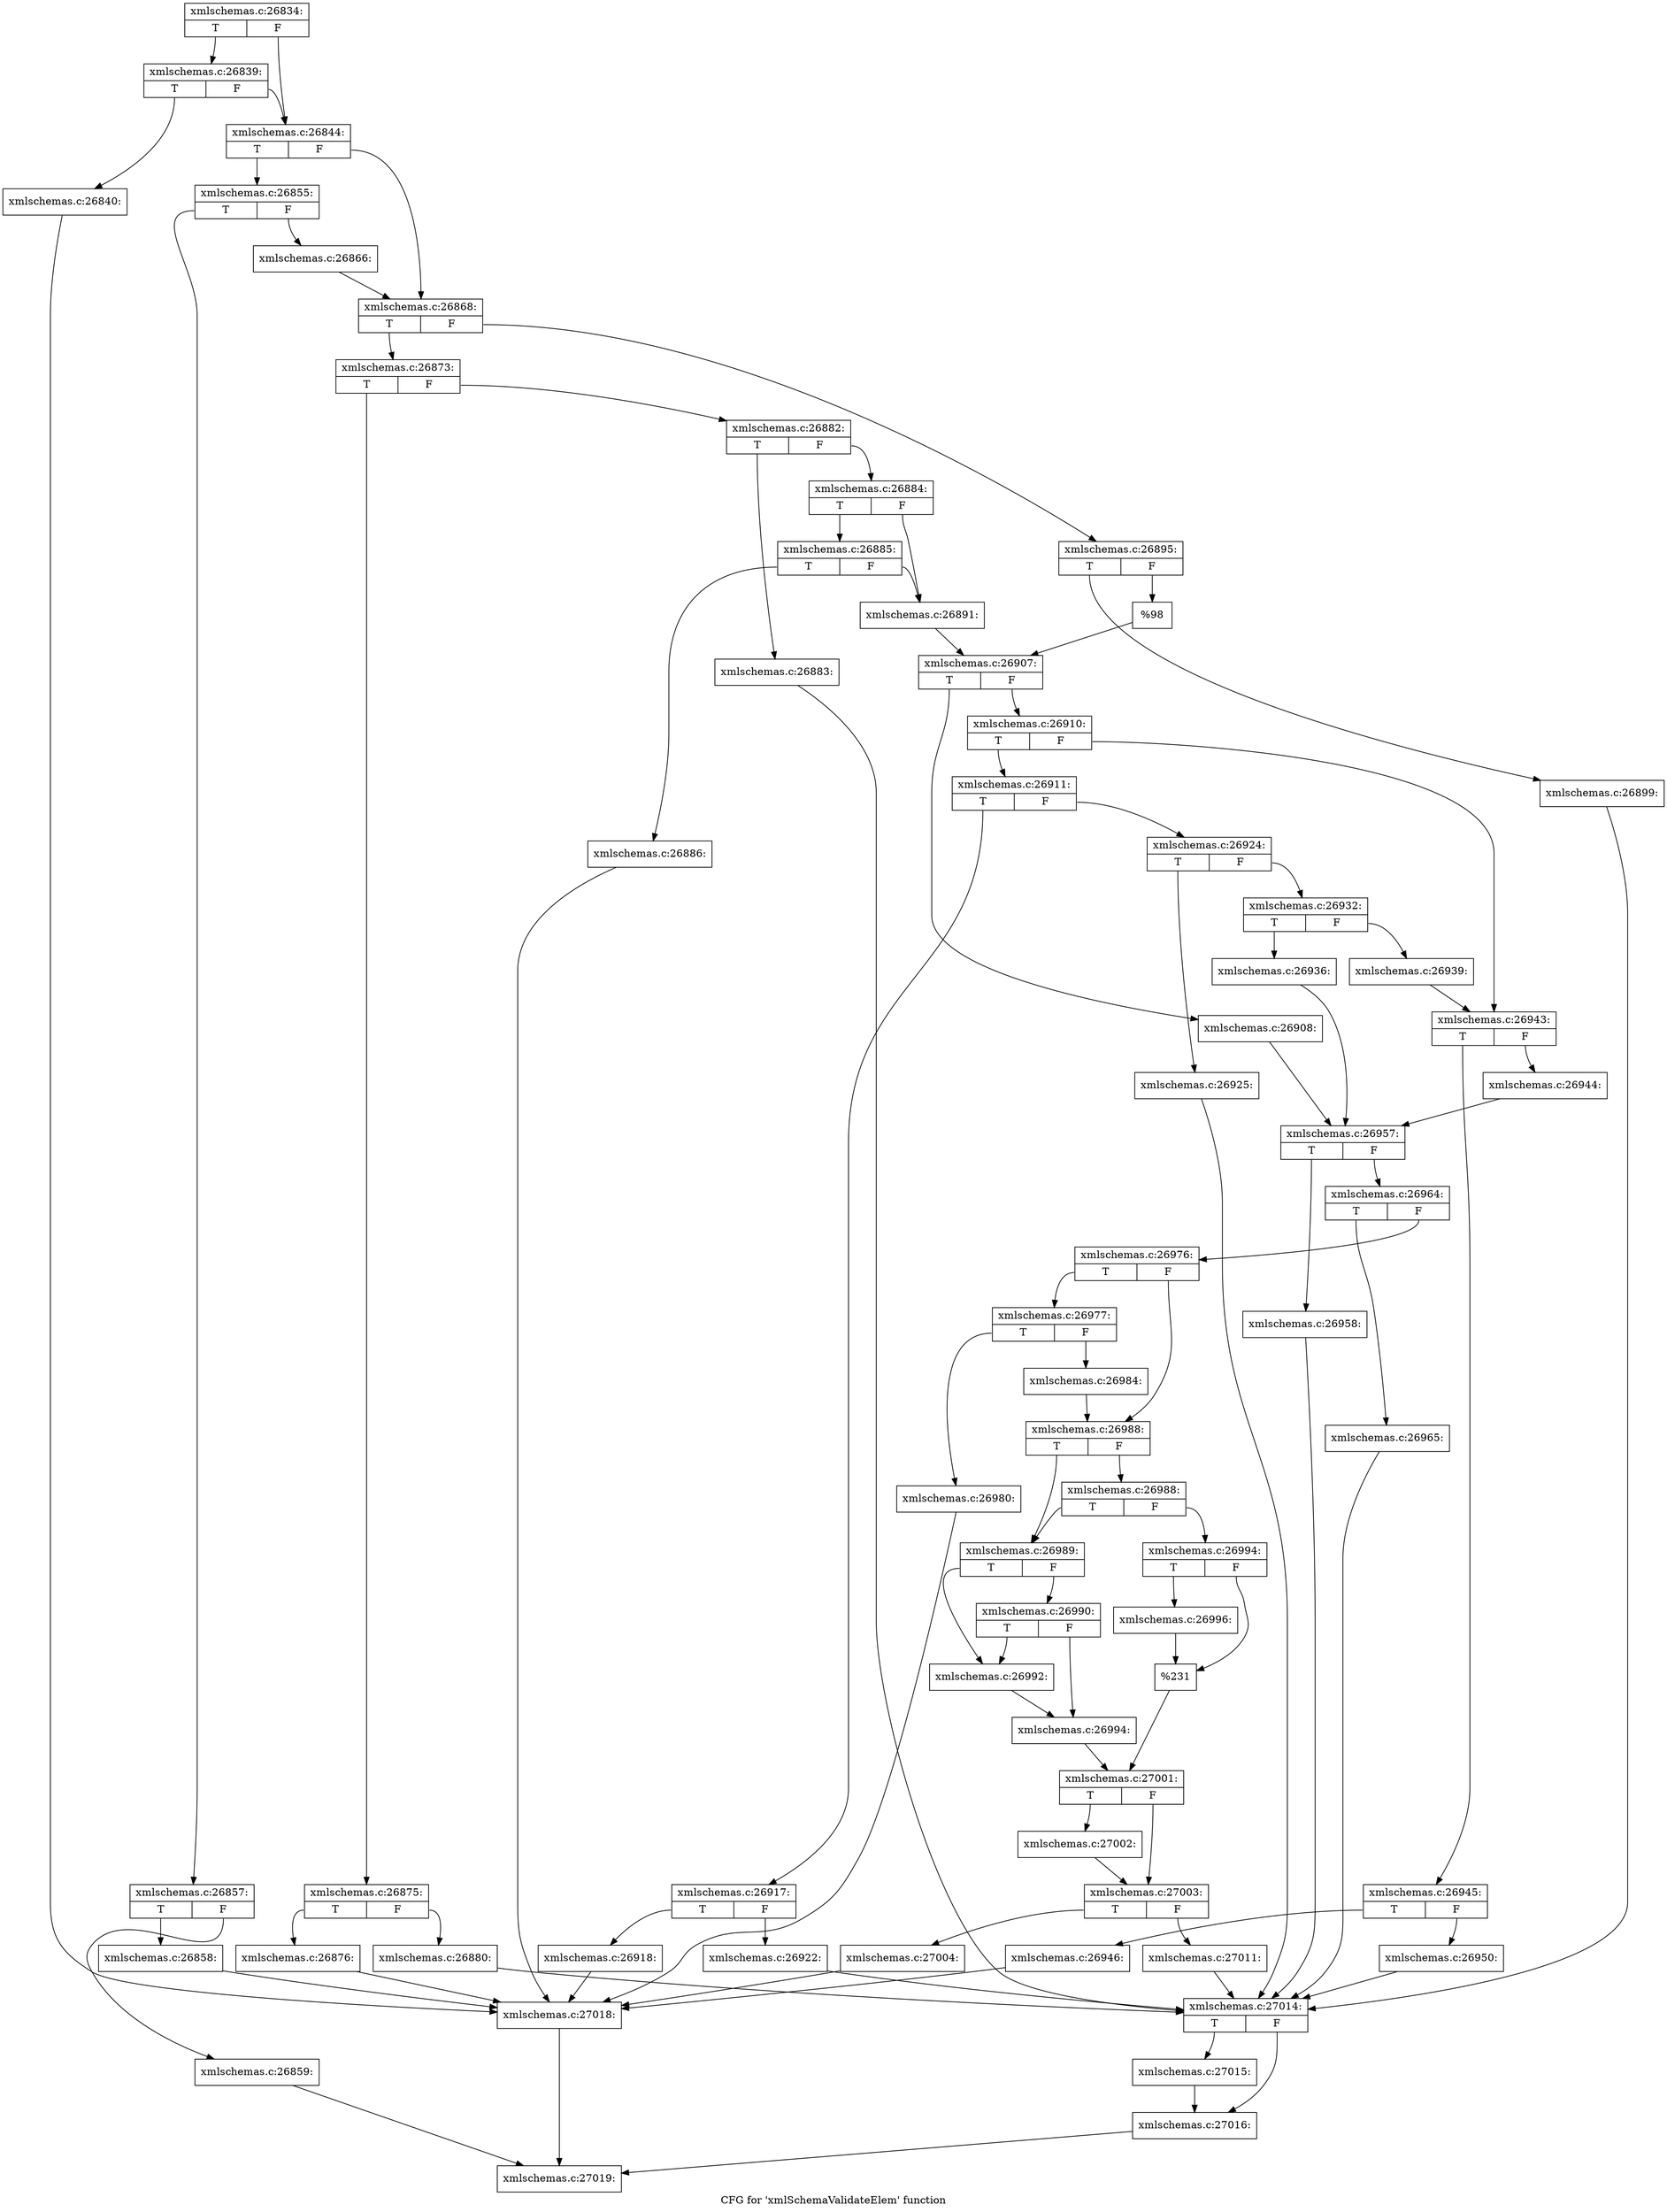digraph "CFG for 'xmlSchemaValidateElem' function" {
	label="CFG for 'xmlSchemaValidateElem' function";

	Node0x54a4310 [shape=record,label="{xmlschemas.c:26834:|{<s0>T|<s1>F}}"];
	Node0x54a4310:s0 -> Node0x54a69f0;
	Node0x54a4310:s1 -> Node0x54a69a0;
	Node0x54a69f0 [shape=record,label="{xmlschemas.c:26839:|{<s0>T|<s1>F}}"];
	Node0x54a69f0:s0 -> Node0x54a6950;
	Node0x54a69f0:s1 -> Node0x54a69a0;
	Node0x54a6950 [shape=record,label="{xmlschemas.c:26840:}"];
	Node0x54a6950 -> Node0x54af1a0;
	Node0x54a69a0 [shape=record,label="{xmlschemas.c:26844:|{<s0>T|<s1>F}}"];
	Node0x54a69a0:s0 -> Node0x54af3b0;
	Node0x54a69a0:s1 -> Node0x54af400;
	Node0x54af3b0 [shape=record,label="{xmlschemas.c:26855:|{<s0>T|<s1>F}}"];
	Node0x54af3b0:s0 -> Node0x54b0030;
	Node0x54af3b0:s1 -> Node0x54b0360;
	Node0x54b0030 [shape=record,label="{xmlschemas.c:26857:|{<s0>T|<s1>F}}"];
	Node0x54b0030:s0 -> Node0x54b0600;
	Node0x54b0030:s1 -> Node0x54b0650;
	Node0x54b0600 [shape=record,label="{xmlschemas.c:26858:}"];
	Node0x54b0600 -> Node0x54af1a0;
	Node0x54b0650 [shape=record,label="{xmlschemas.c:26859:}"];
	Node0x54b0650 -> Node0x54a6670;
	Node0x54b0360 [shape=record,label="{xmlschemas.c:26866:}"];
	Node0x54b0360 -> Node0x54af400;
	Node0x54af400 [shape=record,label="{xmlschemas.c:26868:|{<s0>T|<s1>F}}"];
	Node0x54af400:s0 -> Node0x4986e40;
	Node0x54af400:s1 -> Node0x54b16a0;
	Node0x4986e40 [shape=record,label="{xmlschemas.c:26873:|{<s0>T|<s1>F}}"];
	Node0x4986e40:s0 -> Node0x54b1440;
	Node0x4986e40:s1 -> Node0x54b1d20;
	Node0x54b1440 [shape=record,label="{xmlschemas.c:26875:|{<s0>T|<s1>F}}"];
	Node0x54b1440:s0 -> Node0x54b2010;
	Node0x54b1440:s1 -> Node0x54b22c0;
	Node0x54b2010 [shape=record,label="{xmlschemas.c:26876:}"];
	Node0x54b2010 -> Node0x54af1a0;
	Node0x54b22c0 [shape=record,label="{xmlschemas.c:26880:}"];
	Node0x54b22c0 -> Node0x54b27b0;
	Node0x54b1d20 [shape=record,label="{xmlschemas.c:26882:|{<s0>T|<s1>F}}"];
	Node0x54b1d20:s0 -> Node0x54b2950;
	Node0x54b1d20:s1 -> Node0x54b29a0;
	Node0x54b2950 [shape=record,label="{xmlschemas.c:26883:}"];
	Node0x54b2950 -> Node0x54b27b0;
	Node0x54b29a0 [shape=record,label="{xmlschemas.c:26884:|{<s0>T|<s1>F}}"];
	Node0x54b29a0:s0 -> Node0x54b1dd0;
	Node0x54b29a0:s1 -> Node0x54b0170;
	Node0x54b1dd0 [shape=record,label="{xmlschemas.c:26885:|{<s0>T|<s1>F}}"];
	Node0x54b1dd0:s0 -> Node0x54b0120;
	Node0x54b1dd0:s1 -> Node0x54b0170;
	Node0x54b0120 [shape=record,label="{xmlschemas.c:26886:}"];
	Node0x54b0120 -> Node0x54af1a0;
	Node0x54b0170 [shape=record,label="{xmlschemas.c:26891:}"];
	Node0x54b0170 -> Node0x54b16f0;
	Node0x54b16a0 [shape=record,label="{xmlschemas.c:26895:|{<s0>T|<s1>F}}"];
	Node0x54b16a0:s0 -> Node0x54b4900;
	Node0x54b16a0:s1 -> Node0x54b4950;
	Node0x54b4900 [shape=record,label="{xmlschemas.c:26899:}"];
	Node0x54b4900 -> Node0x54b27b0;
	Node0x54b4950 [shape=record,label="{%98}"];
	Node0x54b4950 -> Node0x54b16f0;
	Node0x54b16f0 [shape=record,label="{xmlschemas.c:26907:|{<s0>T|<s1>F}}"];
	Node0x54b16f0:s0 -> Node0x54b56c0;
	Node0x54b16f0:s1 -> Node0x54b5710;
	Node0x54b56c0 [shape=record,label="{xmlschemas.c:26908:}"];
	Node0x54b56c0 -> Node0x54b5c50;
	Node0x54b5710 [shape=record,label="{xmlschemas.c:26910:|{<s0>T|<s1>F}}"];
	Node0x54b5710:s0 -> Node0x54b5d70;
	Node0x54b5710:s1 -> Node0x54b5dc0;
	Node0x54b5d70 [shape=record,label="{xmlschemas.c:26911:|{<s0>T|<s1>F}}"];
	Node0x54b5d70:s0 -> Node0x4a29210;
	Node0x54b5d70:s1 -> Node0x54b7080;
	Node0x4a29210 [shape=record,label="{xmlschemas.c:26917:|{<s0>T|<s1>F}}"];
	Node0x4a29210:s0 -> Node0x54b7590;
	Node0x4a29210:s1 -> Node0x54b75e0;
	Node0x54b7590 [shape=record,label="{xmlschemas.c:26918:}"];
	Node0x54b7590 -> Node0x54af1a0;
	Node0x54b75e0 [shape=record,label="{xmlschemas.c:26922:}"];
	Node0x54b75e0 -> Node0x54b27b0;
	Node0x54b7080 [shape=record,label="{xmlschemas.c:26924:|{<s0>T|<s1>F}}"];
	Node0x54b7080:s0 -> Node0x54b7c50;
	Node0x54b7080:s1 -> Node0x54b7ca0;
	Node0x54b7c50 [shape=record,label="{xmlschemas.c:26925:}"];
	Node0x54b7c50 -> Node0x54b27b0;
	Node0x54b7ca0 [shape=record,label="{xmlschemas.c:26932:|{<s0>T|<s1>F}}"];
	Node0x54b7ca0:s0 -> Node0x54b83e0;
	Node0x54b7ca0:s1 -> Node0x54b8430;
	Node0x54b83e0 [shape=record,label="{xmlschemas.c:26936:}"];
	Node0x54b83e0 -> Node0x54b5c50;
	Node0x54b8430 [shape=record,label="{xmlschemas.c:26939:}"];
	Node0x54b8430 -> Node0x54b5dc0;
	Node0x54b5dc0 [shape=record,label="{xmlschemas.c:26943:|{<s0>T|<s1>F}}"];
	Node0x54b5dc0:s0 -> Node0x54b9530;
	Node0x54b5dc0:s1 -> Node0x54b9970;
	Node0x54b9530 [shape=record,label="{xmlschemas.c:26945:|{<s0>T|<s1>F}}"];
	Node0x54b9530:s0 -> Node0x54b9b90;
	Node0x54b9530:s1 -> Node0x54b9be0;
	Node0x54b9b90 [shape=record,label="{xmlschemas.c:26946:}"];
	Node0x54b9b90 -> Node0x54af1a0;
	Node0x54b9be0 [shape=record,label="{xmlschemas.c:26950:}"];
	Node0x54b9be0 -> Node0x54b27b0;
	Node0x54b9970 [shape=record,label="{xmlschemas.c:26944:}"];
	Node0x54b9970 -> Node0x54b5c50;
	Node0x54b5c50 [shape=record,label="{xmlschemas.c:26957:|{<s0>T|<s1>F}}"];
	Node0x54b5c50:s0 -> Node0x54ba1d0;
	Node0x54b5c50:s1 -> Node0x54ba220;
	Node0x54ba1d0 [shape=record,label="{xmlschemas.c:26958:}"];
	Node0x54ba1d0 -> Node0x54b27b0;
	Node0x54ba220 [shape=record,label="{xmlschemas.c:26964:|{<s0>T|<s1>F}}"];
	Node0x54ba220:s0 -> Node0x54bb180;
	Node0x54ba220:s1 -> Node0x54bb1d0;
	Node0x54bb180 [shape=record,label="{xmlschemas.c:26965:}"];
	Node0x54bb180 -> Node0x54b27b0;
	Node0x54bb1d0 [shape=record,label="{xmlschemas.c:26976:|{<s0>T|<s1>F}}"];
	Node0x54bb1d0:s0 -> Node0x54bc2e0;
	Node0x54bb1d0:s1 -> Node0x54bc330;
	Node0x54bc2e0 [shape=record,label="{xmlschemas.c:26977:|{<s0>T|<s1>F}}"];
	Node0x54bc2e0:s0 -> Node0x54bcf30;
	Node0x54bc2e0:s1 -> Node0x54bd4f0;
	Node0x54bcf30 [shape=record,label="{xmlschemas.c:26980:}"];
	Node0x54bcf30 -> Node0x54af1a0;
	Node0x54bd4f0 [shape=record,label="{xmlschemas.c:26984:}"];
	Node0x54bd4f0 -> Node0x54bc330;
	Node0x54bc330 [shape=record,label="{xmlschemas.c:26988:|{<s0>T|<s1>F}}"];
	Node0x54bc330:s0 -> Node0x54bdb10;
	Node0x54bc330:s1 -> Node0x54bdc00;
	Node0x54bdc00 [shape=record,label="{xmlschemas.c:26988:|{<s0>T|<s1>F}}"];
	Node0x54bdc00:s0 -> Node0x54bdb10;
	Node0x54bdc00:s1 -> Node0x54bdbb0;
	Node0x54bdb10 [shape=record,label="{xmlschemas.c:26989:|{<s0>T|<s1>F}}"];
	Node0x54bdb10:s0 -> Node0x54be650;
	Node0x54bdb10:s1 -> Node0x54be6f0;
	Node0x54be6f0 [shape=record,label="{xmlschemas.c:26990:|{<s0>T|<s1>F}}"];
	Node0x54be6f0:s0 -> Node0x54be650;
	Node0x54be6f0:s1 -> Node0x54be6a0;
	Node0x54be650 [shape=record,label="{xmlschemas.c:26992:}"];
	Node0x54be650 -> Node0x54be6a0;
	Node0x54be6a0 [shape=record,label="{xmlschemas.c:26994:}"];
	Node0x54be6a0 -> Node0x54bdb60;
	Node0x54bdbb0 [shape=record,label="{xmlschemas.c:26994:|{<s0>T|<s1>F}}"];
	Node0x54bdbb0:s0 -> Node0x44406f0;
	Node0x54bdbb0:s1 -> Node0x54bf550;
	Node0x44406f0 [shape=record,label="{xmlschemas.c:26996:}"];
	Node0x44406f0 -> Node0x54bf550;
	Node0x54bf550 [shape=record,label="{%231}"];
	Node0x54bf550 -> Node0x54bdb60;
	Node0x54bdb60 [shape=record,label="{xmlschemas.c:27001:|{<s0>T|<s1>F}}"];
	Node0x54bdb60:s0 -> Node0x54bff10;
	Node0x54bdb60:s1 -> Node0x54c02c0;
	Node0x54bff10 [shape=record,label="{xmlschemas.c:27002:}"];
	Node0x54bff10 -> Node0x54c02c0;
	Node0x54c02c0 [shape=record,label="{xmlschemas.c:27003:|{<s0>T|<s1>F}}"];
	Node0x54c02c0:s0 -> Node0x54c06d0;
	Node0x54c02c0:s1 -> Node0x54c0720;
	Node0x54c06d0 [shape=record,label="{xmlschemas.c:27004:}"];
	Node0x54c06d0 -> Node0x54af1a0;
	Node0x54c0720 [shape=record,label="{xmlschemas.c:27011:}"];
	Node0x54c0720 -> Node0x54b27b0;
	Node0x54b27b0 [shape=record,label="{xmlschemas.c:27014:|{<s0>T|<s1>F}}"];
	Node0x54b27b0:s0 -> Node0x54c0f10;
	Node0x54b27b0:s1 -> Node0x54c0f60;
	Node0x54c0f10 [shape=record,label="{xmlschemas.c:27015:}"];
	Node0x54c0f10 -> Node0x54c0f60;
	Node0x54c0f60 [shape=record,label="{xmlschemas.c:27016:}"];
	Node0x54c0f60 -> Node0x54a6670;
	Node0x54af1a0 [shape=record,label="{xmlschemas.c:27018:}"];
	Node0x54af1a0 -> Node0x54a6670;
	Node0x54a6670 [shape=record,label="{xmlschemas.c:27019:}"];
}
